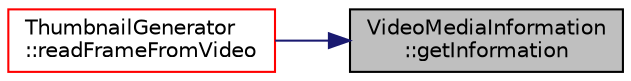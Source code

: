 digraph "VideoMediaInformation::getInformation"
{
 // LATEX_PDF_SIZE
  edge [fontname="Helvetica",fontsize="10",labelfontname="Helvetica",labelfontsize="10"];
  node [fontname="Helvetica",fontsize="10",shape=record];
  rankdir="RL";
  Node1 [label="VideoMediaInformation\l::getInformation",height=0.2,width=0.4,color="black", fillcolor="grey75", style="filled", fontcolor="black",tooltip=" "];
  Node1 -> Node2 [dir="back",color="midnightblue",fontsize="10",style="solid",fontname="Helvetica"];
  Node2 [label="ThumbnailGenerator\l::readFrameFromVideo",height=0.2,width=0.4,color="red", fillcolor="white", style="filled",URL="$class_thumbnail_generator.html#a2b3ef9191a1a9b06f39b5207125dc4de",tooltip=" "];
}

